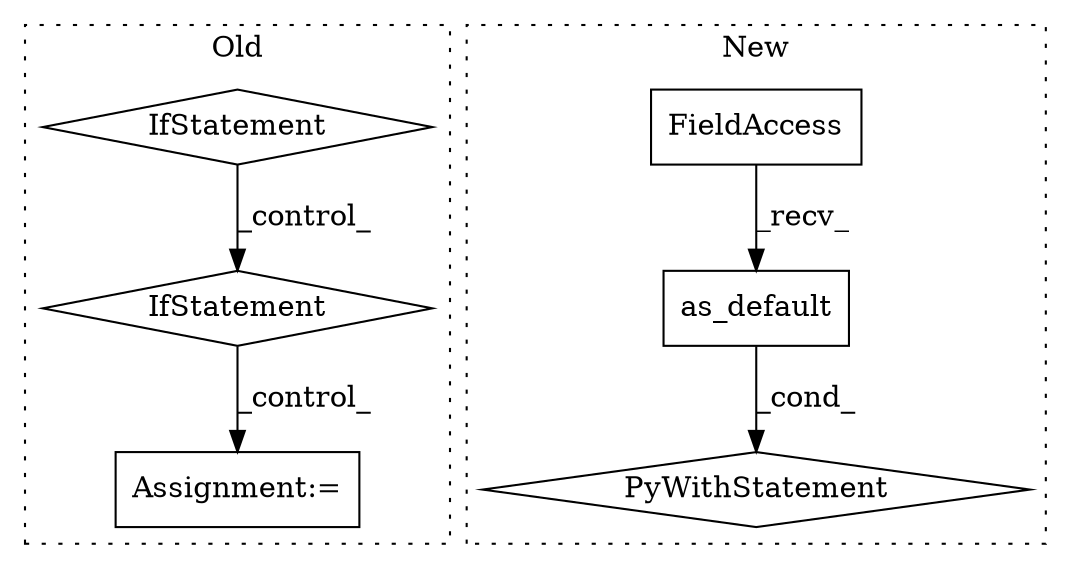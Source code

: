 digraph G {
subgraph cluster0 {
1 [label="IfStatement" a="25" s="6079,6108" l="4,2" shape="diamond"];
4 [label="Assignment:=" a="7" s="6266" l="1" shape="box"];
6 [label="IfStatement" a="25" s="6118,6249" l="4,2" shape="diamond"];
label = "Old";
style="dotted";
}
subgraph cluster1 {
2 [label="as_default" a="32" s="6826" l="12" shape="box"];
3 [label="PyWithStatement" a="104" s="6796,6838" l="10,2" shape="diamond"];
5 [label="FieldAccess" a="22" s="6806" l="19" shape="box"];
label = "New";
style="dotted";
}
1 -> 6 [label="_control_"];
2 -> 3 [label="_cond_"];
5 -> 2 [label="_recv_"];
6 -> 4 [label="_control_"];
}